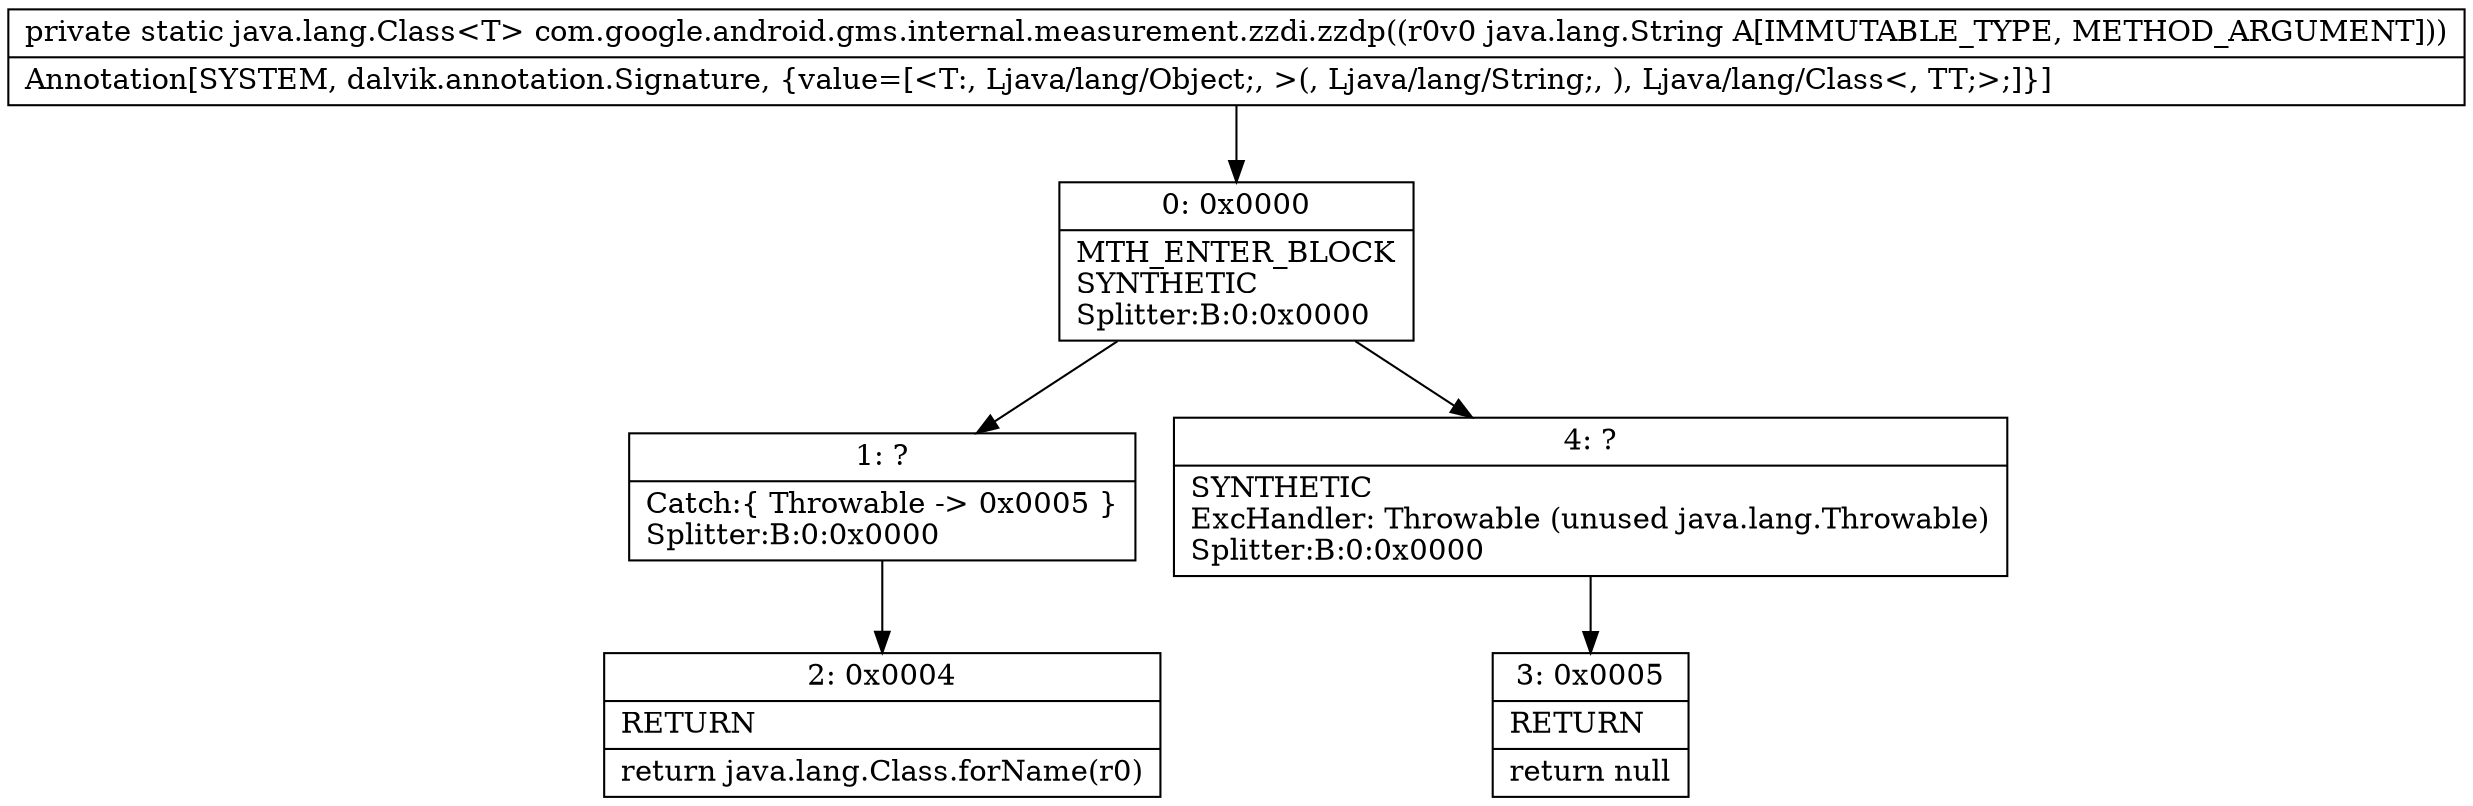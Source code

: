 digraph "CFG forcom.google.android.gms.internal.measurement.zzdi.zzdp(Ljava\/lang\/String;)Ljava\/lang\/Class;" {
Node_0 [shape=record,label="{0\:\ 0x0000|MTH_ENTER_BLOCK\lSYNTHETIC\lSplitter:B:0:0x0000\l}"];
Node_1 [shape=record,label="{1\:\ ?|Catch:\{ Throwable \-\> 0x0005 \}\lSplitter:B:0:0x0000\l}"];
Node_2 [shape=record,label="{2\:\ 0x0004|RETURN\l|return java.lang.Class.forName(r0)\l}"];
Node_3 [shape=record,label="{3\:\ 0x0005|RETURN\l|return null\l}"];
Node_4 [shape=record,label="{4\:\ ?|SYNTHETIC\lExcHandler: Throwable (unused java.lang.Throwable)\lSplitter:B:0:0x0000\l}"];
MethodNode[shape=record,label="{private static java.lang.Class\<T\> com.google.android.gms.internal.measurement.zzdi.zzdp((r0v0 java.lang.String A[IMMUTABLE_TYPE, METHOD_ARGUMENT]))  | Annotation[SYSTEM, dalvik.annotation.Signature, \{value=[\<T:, Ljava\/lang\/Object;, \>(, Ljava\/lang\/String;, ), Ljava\/lang\/Class\<, TT;\>;]\}]\l}"];
MethodNode -> Node_0;
Node_0 -> Node_1;
Node_0 -> Node_4;
Node_1 -> Node_2;
Node_4 -> Node_3;
}

